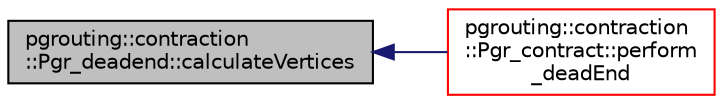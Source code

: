 digraph "pgrouting::contraction::Pgr_deadend::calculateVertices"
{
  edge [fontname="Helvetica",fontsize="10",labelfontname="Helvetica",labelfontsize="10"];
  node [fontname="Helvetica",fontsize="10",shape=record];
  rankdir="LR";
  Node9 [label="pgrouting::contraction\l::Pgr_deadend::calculateVertices",height=0.2,width=0.4,color="black", fillcolor="grey75", style="filled", fontcolor="black"];
  Node9 -> Node10 [dir="back",color="midnightblue",fontsize="10",style="solid",fontname="Helvetica"];
  Node10 [label="pgrouting::contraction\l::Pgr_contract::perform\l_deadEnd",height=0.2,width=0.4,color="red", fillcolor="white", style="filled",URL="$classpgrouting_1_1contraction_1_1Pgr__contract.html#ae5b5c2d9f5ddebb5495bd4a750ad51b0"];
}

